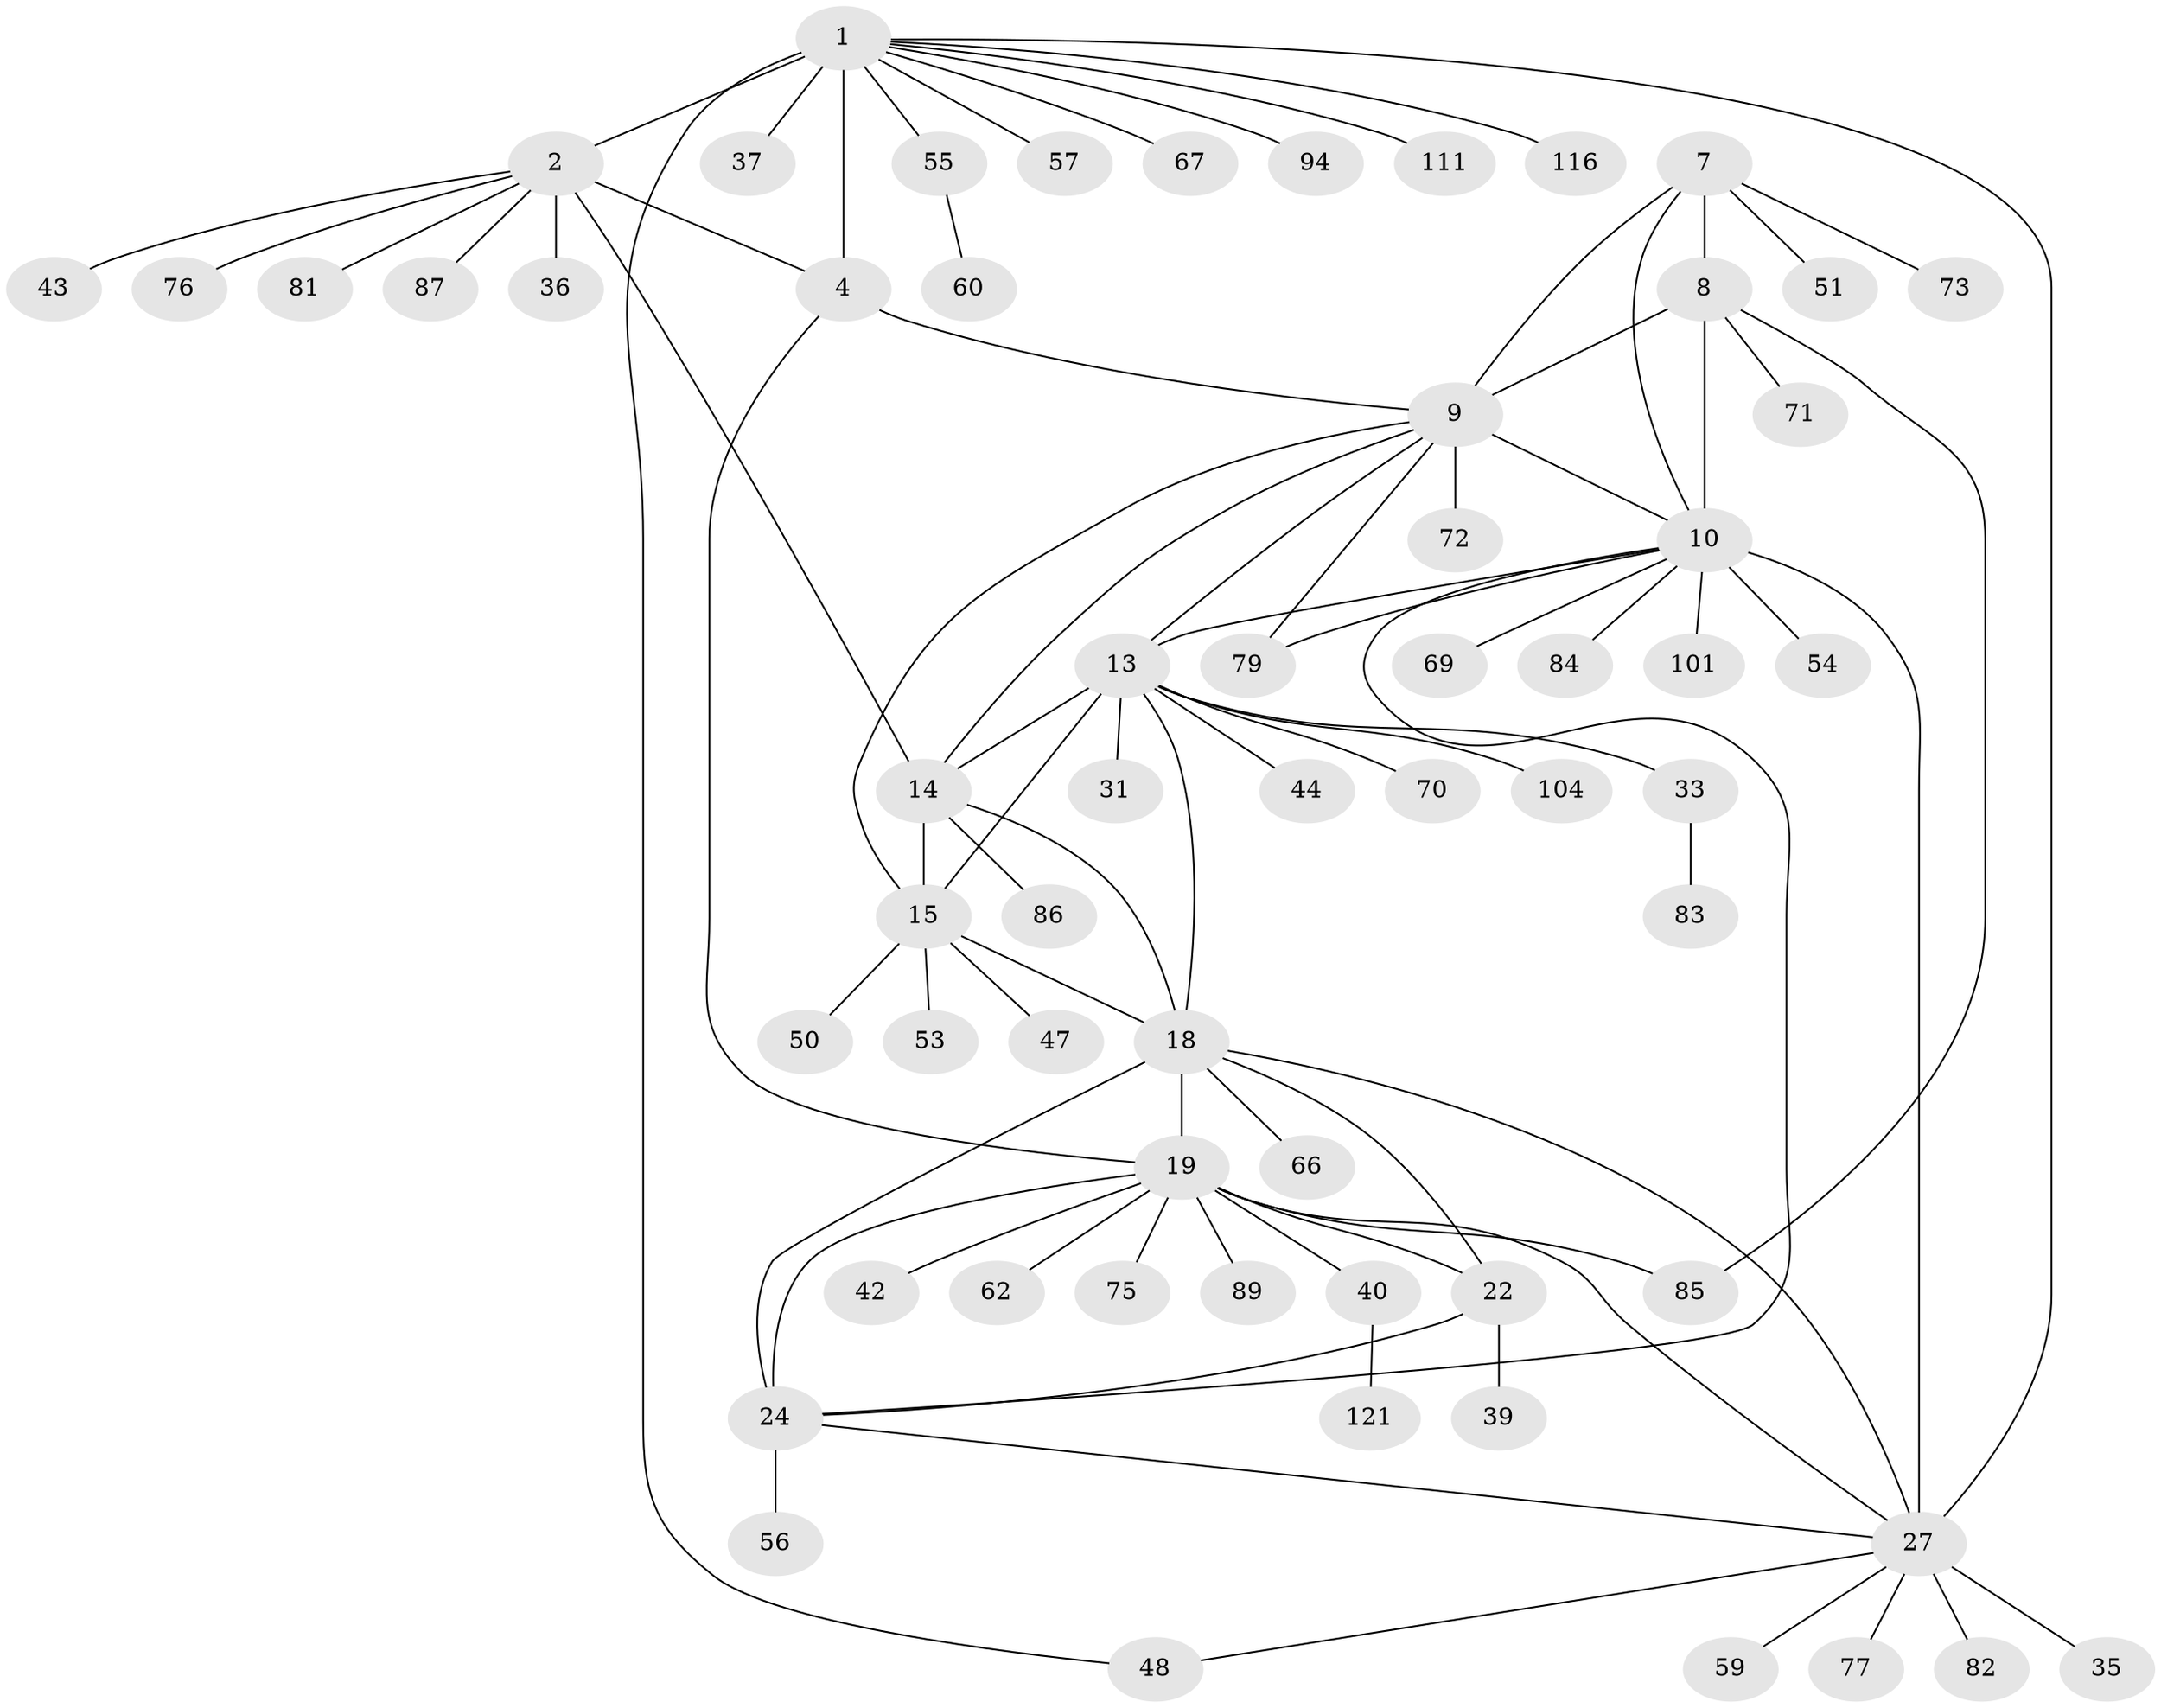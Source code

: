 // original degree distribution, {7: 0.072, 11: 0.032, 10: 0.024, 6: 0.032, 12: 0.016, 8: 0.064, 1: 0.584, 3: 0.016, 4: 0.024, 2: 0.136}
// Generated by graph-tools (version 1.1) at 2025/19/03/04/25 18:19:51]
// undirected, 62 vertices, 84 edges
graph export_dot {
graph [start="1"]
  node [color=gray90,style=filled];
  1 [super="+3+5"];
  2;
  4;
  7 [super="+123+12"];
  8 [super="+11"];
  9 [super="+46+64+65+112"];
  10 [super="+25"];
  13;
  14;
  15 [super="+16"];
  18 [super="+58+61+21+45+95"];
  19 [super="+20+32+38"];
  22;
  24;
  27 [super="+34+29+30+107+102+100"];
  31;
  33 [super="+118"];
  35;
  36;
  37;
  39 [super="+96+88+106"];
  40;
  42;
  43;
  44;
  47;
  48;
  50;
  51 [super="+80"];
  53;
  54 [super="+115"];
  55;
  56;
  57;
  59;
  60;
  62;
  66;
  67;
  69 [super="+92+103"];
  70;
  71;
  72;
  73;
  75 [super="+109"];
  76;
  77;
  79;
  81 [super="+124"];
  82;
  83;
  84;
  85;
  86;
  87;
  89;
  94 [super="+113"];
  101;
  104;
  111;
  116;
  121;
  1 -- 2 [weight=4];
  1 -- 4 [weight=4];
  1 -- 55;
  1 -- 111;
  1 -- 116;
  1 -- 94;
  1 -- 67;
  1 -- 37;
  1 -- 48;
  1 -- 57;
  1 -- 27;
  2 -- 4;
  2 -- 14;
  2 -- 36;
  2 -- 43;
  2 -- 76;
  2 -- 81;
  2 -- 87;
  4 -- 9;
  4 -- 19;
  7 -- 8 [weight=4];
  7 -- 9 [weight=2];
  7 -- 10 [weight=2];
  7 -- 73;
  7 -- 51;
  8 -- 9 [weight=2];
  8 -- 10 [weight=2];
  8 -- 71;
  8 -- 85;
  9 -- 10;
  9 -- 14;
  9 -- 79;
  9 -- 72;
  9 -- 15;
  9 -- 13;
  10 -- 24;
  10 -- 84;
  10 -- 69;
  10 -- 101;
  10 -- 13;
  10 -- 79;
  10 -- 54;
  10 -- 27 [weight=9];
  13 -- 14;
  13 -- 15 [weight=3];
  13 -- 18;
  13 -- 31;
  13 -- 33;
  13 -- 44;
  13 -- 70;
  13 -- 104;
  14 -- 15 [weight=3];
  14 -- 18;
  14 -- 86;
  15 -- 18 [weight=3];
  15 -- 47;
  15 -- 53;
  15 -- 50;
  18 -- 19 [weight=3];
  18 -- 66;
  18 -- 22;
  18 -- 24;
  18 -- 27;
  19 -- 22 [weight=3];
  19 -- 24 [weight=3];
  19 -- 62;
  19 -- 85;
  19 -- 27;
  19 -- 40;
  19 -- 42;
  19 -- 75;
  19 -- 89;
  22 -- 24;
  22 -- 39;
  24 -- 56;
  24 -- 27;
  27 -- 77;
  27 -- 82;
  27 -- 48;
  27 -- 35;
  27 -- 59;
  33 -- 83;
  40 -- 121;
  55 -- 60;
}
